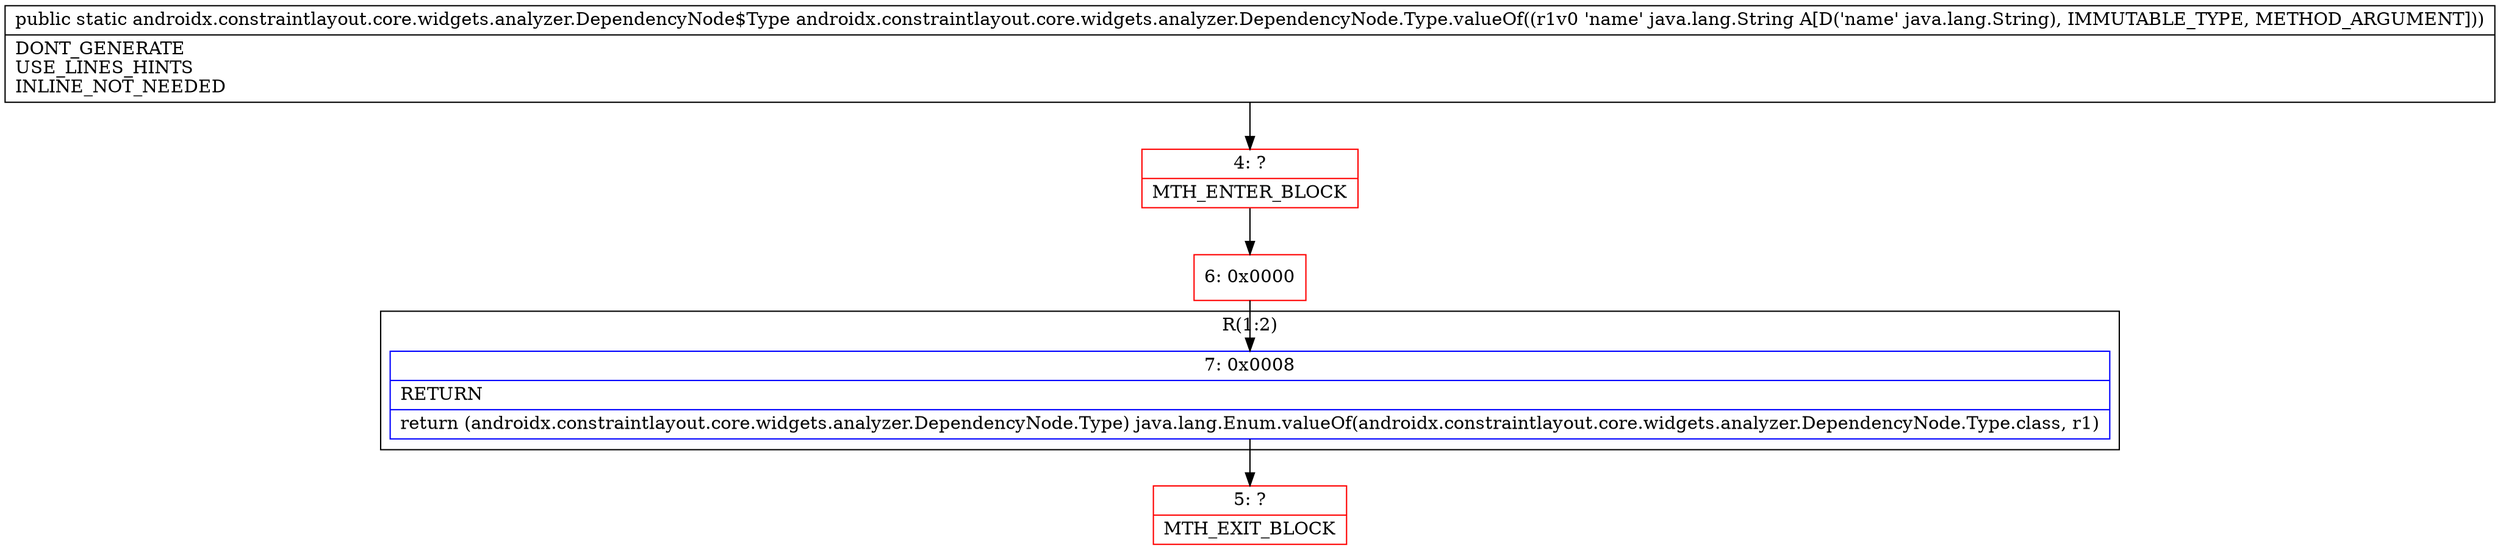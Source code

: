 digraph "CFG forandroidx.constraintlayout.core.widgets.analyzer.DependencyNode.Type.valueOf(Ljava\/lang\/String;)Landroidx\/constraintlayout\/core\/widgets\/analyzer\/DependencyNode$Type;" {
subgraph cluster_Region_1184073057 {
label = "R(1:2)";
node [shape=record,color=blue];
Node_7 [shape=record,label="{7\:\ 0x0008|RETURN\l|return (androidx.constraintlayout.core.widgets.analyzer.DependencyNode.Type) java.lang.Enum.valueOf(androidx.constraintlayout.core.widgets.analyzer.DependencyNode.Type.class, r1)\l}"];
}
Node_4 [shape=record,color=red,label="{4\:\ ?|MTH_ENTER_BLOCK\l}"];
Node_6 [shape=record,color=red,label="{6\:\ 0x0000}"];
Node_5 [shape=record,color=red,label="{5\:\ ?|MTH_EXIT_BLOCK\l}"];
MethodNode[shape=record,label="{public static androidx.constraintlayout.core.widgets.analyzer.DependencyNode$Type androidx.constraintlayout.core.widgets.analyzer.DependencyNode.Type.valueOf((r1v0 'name' java.lang.String A[D('name' java.lang.String), IMMUTABLE_TYPE, METHOD_ARGUMENT]))  | DONT_GENERATE\lUSE_LINES_HINTS\lINLINE_NOT_NEEDED\l}"];
MethodNode -> Node_4;Node_7 -> Node_5;
Node_4 -> Node_6;
Node_6 -> Node_7;
}

